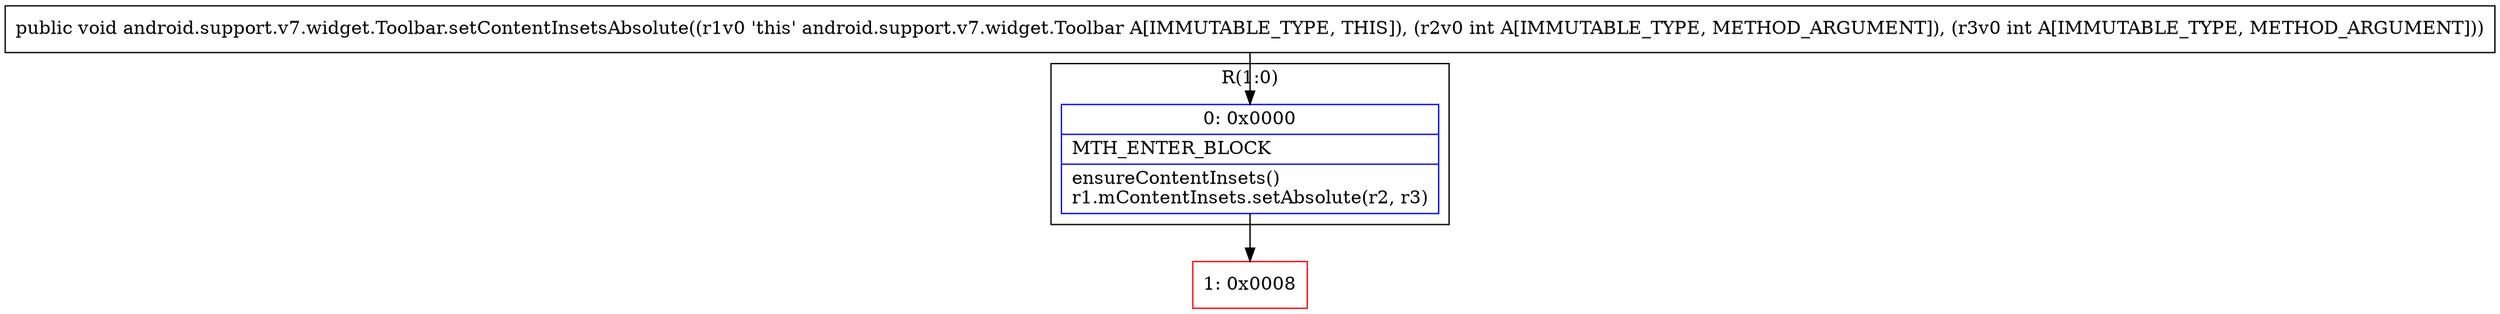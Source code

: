 digraph "CFG forandroid.support.v7.widget.Toolbar.setContentInsetsAbsolute(II)V" {
subgraph cluster_Region_1417961458 {
label = "R(1:0)";
node [shape=record,color=blue];
Node_0 [shape=record,label="{0\:\ 0x0000|MTH_ENTER_BLOCK\l|ensureContentInsets()\lr1.mContentInsets.setAbsolute(r2, r3)\l}"];
}
Node_1 [shape=record,color=red,label="{1\:\ 0x0008}"];
MethodNode[shape=record,label="{public void android.support.v7.widget.Toolbar.setContentInsetsAbsolute((r1v0 'this' android.support.v7.widget.Toolbar A[IMMUTABLE_TYPE, THIS]), (r2v0 int A[IMMUTABLE_TYPE, METHOD_ARGUMENT]), (r3v0 int A[IMMUTABLE_TYPE, METHOD_ARGUMENT])) }"];
MethodNode -> Node_0;
Node_0 -> Node_1;
}

